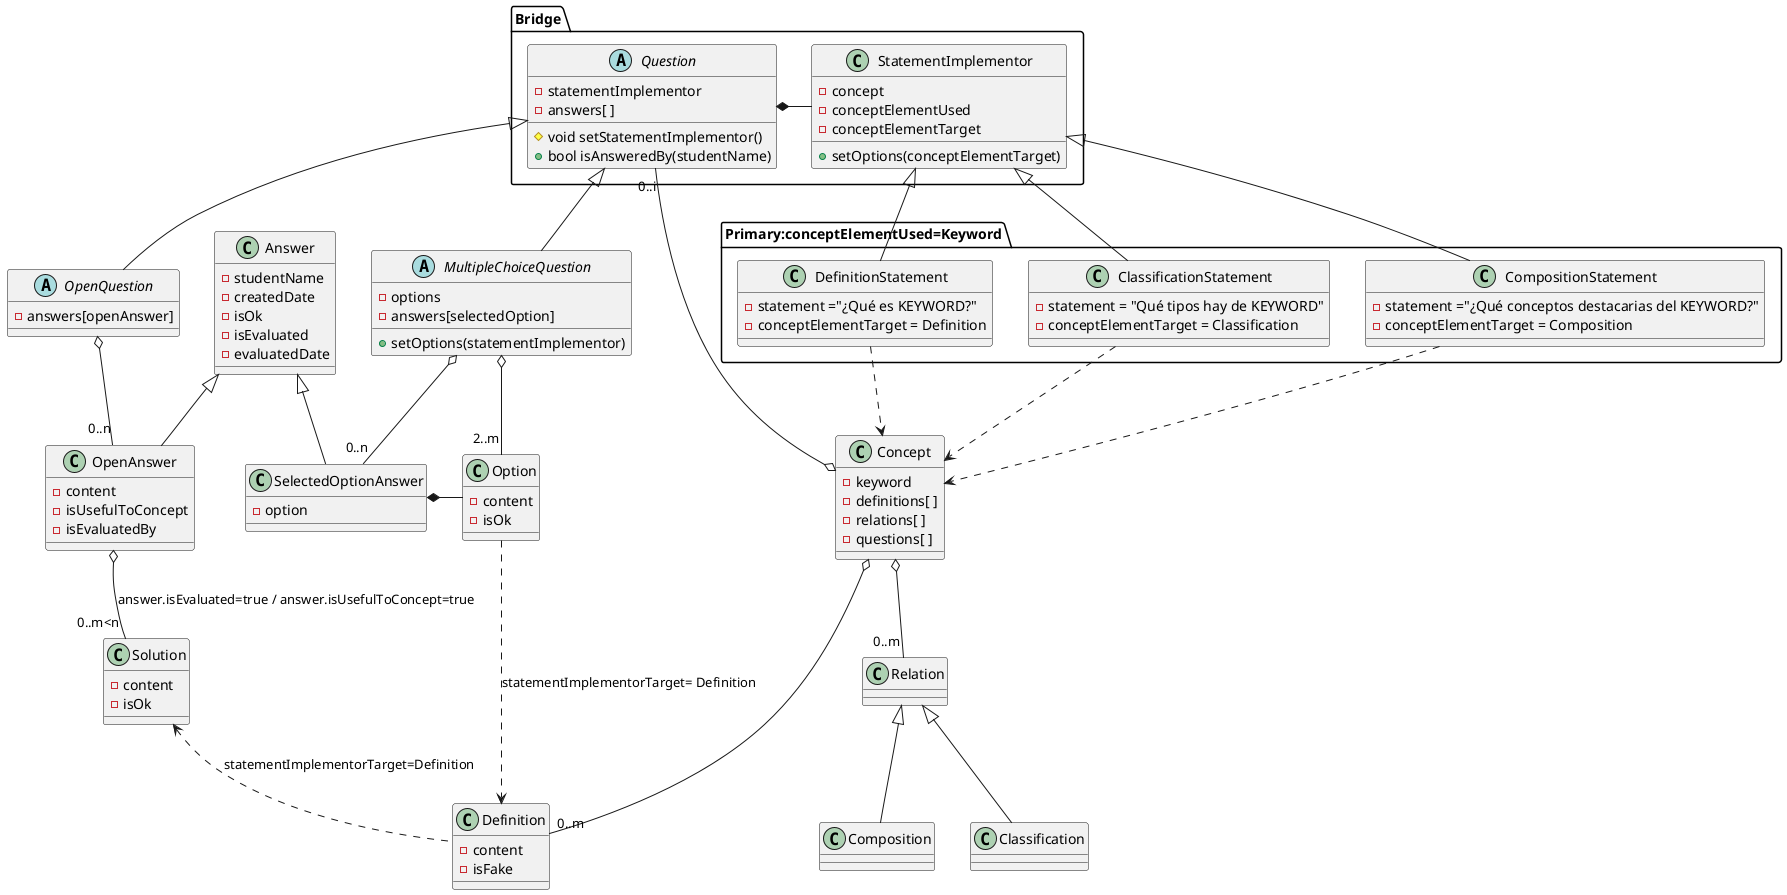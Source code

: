 @startuml ConceptDomainDetailBridge

class Concept {
    - keyword
    - definitions[ ]
    - relations[ ]
    - questions[ ]
}

class Definition {
    - content
    - isFake
}

class Relation

class Classification

class Composition

package Primary:conceptElementUsed=Keyword {
    class DefinitionStatement {
        - statement ="¿Qué es KEYWORD?"
        - conceptElementTarget = Definition
    }

    class ClassificationStatement {
        - statement = "Qué tipos hay de KEYWORD"
        - conceptElementTarget = Classification
    }

    class CompositionStatement {
        - statement ="¿Qué conceptos destacarias del KEYWORD?"
        - conceptElementTarget = Composition
    }
}

abstract class OpenQuestion {
    -answers[openAnswer]
}

class OpenAnswer {
    - content
    - isUsefulToConcept
    - isEvaluatedBy
}

class Solution {
    - content
    - isOk
}
abstract class MultipleChoiceQuestion {
    - options
    - answers[selectedOption]
    + setOptions(statementImplementor)
}

class Option {
    - content
    - isOk
}

class SelectedOptionAnswer {
    - option
}

class Answer {
    - studentName
    - createdDate
    - isOk
    - isEvaluated
    - evaluatedDate
}

package Bridge {
    abstract class Question {
        - statementImplementor
        - answers[ ]
        # void setStatementImplementor()
        + bool isAnsweredBy(studentName)
    }

    class StatementImplementor {
        - concept
        - conceptElementUsed
        - conceptElementTarget
        + setOptions(conceptElementTarget)
    }

}

Question *- StatementImplementor
Question <|-- OpenQuestion
Question <|-- MultipleChoiceQuestion

OpenQuestion o--"0..n" OpenAnswer
MultipleChoiceQuestion o--"2..m" Option
MultipleChoiceQuestion o--"0..n" SelectedOptionAnswer
SelectedOptionAnswer *- Option
Answer <|-- OpenAnswer
Answer <|-- SelectedOptionAnswer

DefinitionStatement ..> Concept
ClassificationStatement ..> Concept
CompositionStatement ..> Concept

Concept o-- "0..i" Question
Concept o--"0..m" Definition

Concept o-- "0..m" Relation
Relation <|-- Classification
Relation <|-- Composition


StatementImplementor <|-- DefinitionStatement
OpenAnswer o--"0..m<n" Solution :answer.isEvaluated=true / answer.isUsefulToConcept=true
Solution <.. Definition:statementImplementorTarget=Definition 
Option ..> Definition :statementImplementorTarget= Definition
StatementImplementor <|-- ClassificationStatement
'OpenClassificationQuestion <.. Classification :answers

StatementImplementor <|-- CompositionStatement
'OpenCompositionQuestion <.. Composition :answers


@enduml
